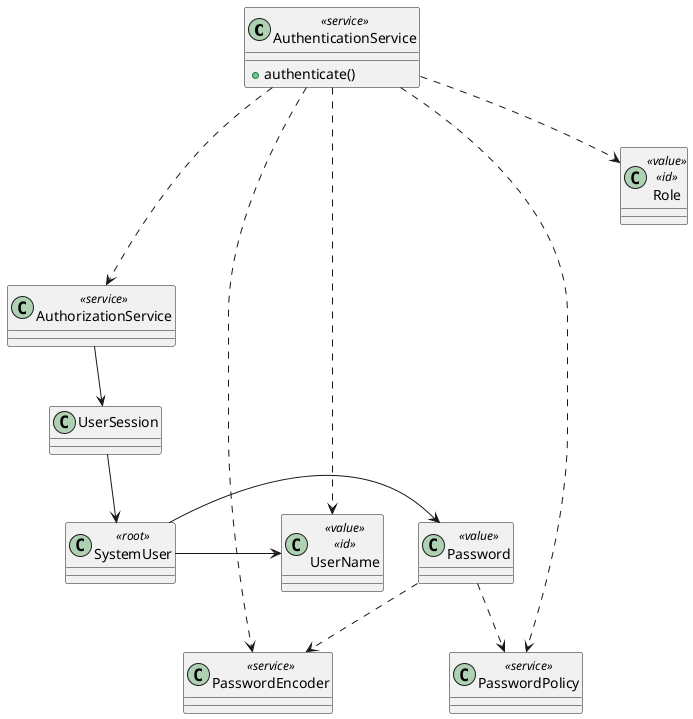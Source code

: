 @startuml


' Services
class AuthenticationService <<service>> {
    + authenticate()
}

class AuthorizationService <<service>> {
}

class PasswordEncoder <<service>> {
}

class PasswordPolicy <<service>> {
}
class Password <<value>> {
}


class UserSession {
}


' User aggregate
class SystemUser <<root>> {
}
class UserName <<value>> <<id>> {
}

class Role <<value>> <<id>> {
}

AuthenticationService .--> AuthorizationService
AuthenticationService .-> Role
AuthenticationService .-> PasswordPolicy
AuthenticationService .-> PasswordEncoder
AuthenticationService .-> UserName

AuthorizationService --> UserSession

UserSession --> SystemUser

SystemUser -> UserName
SystemUser -> Password

Password .-> PasswordPolicy
Password .-> PasswordEncoder





@enduml